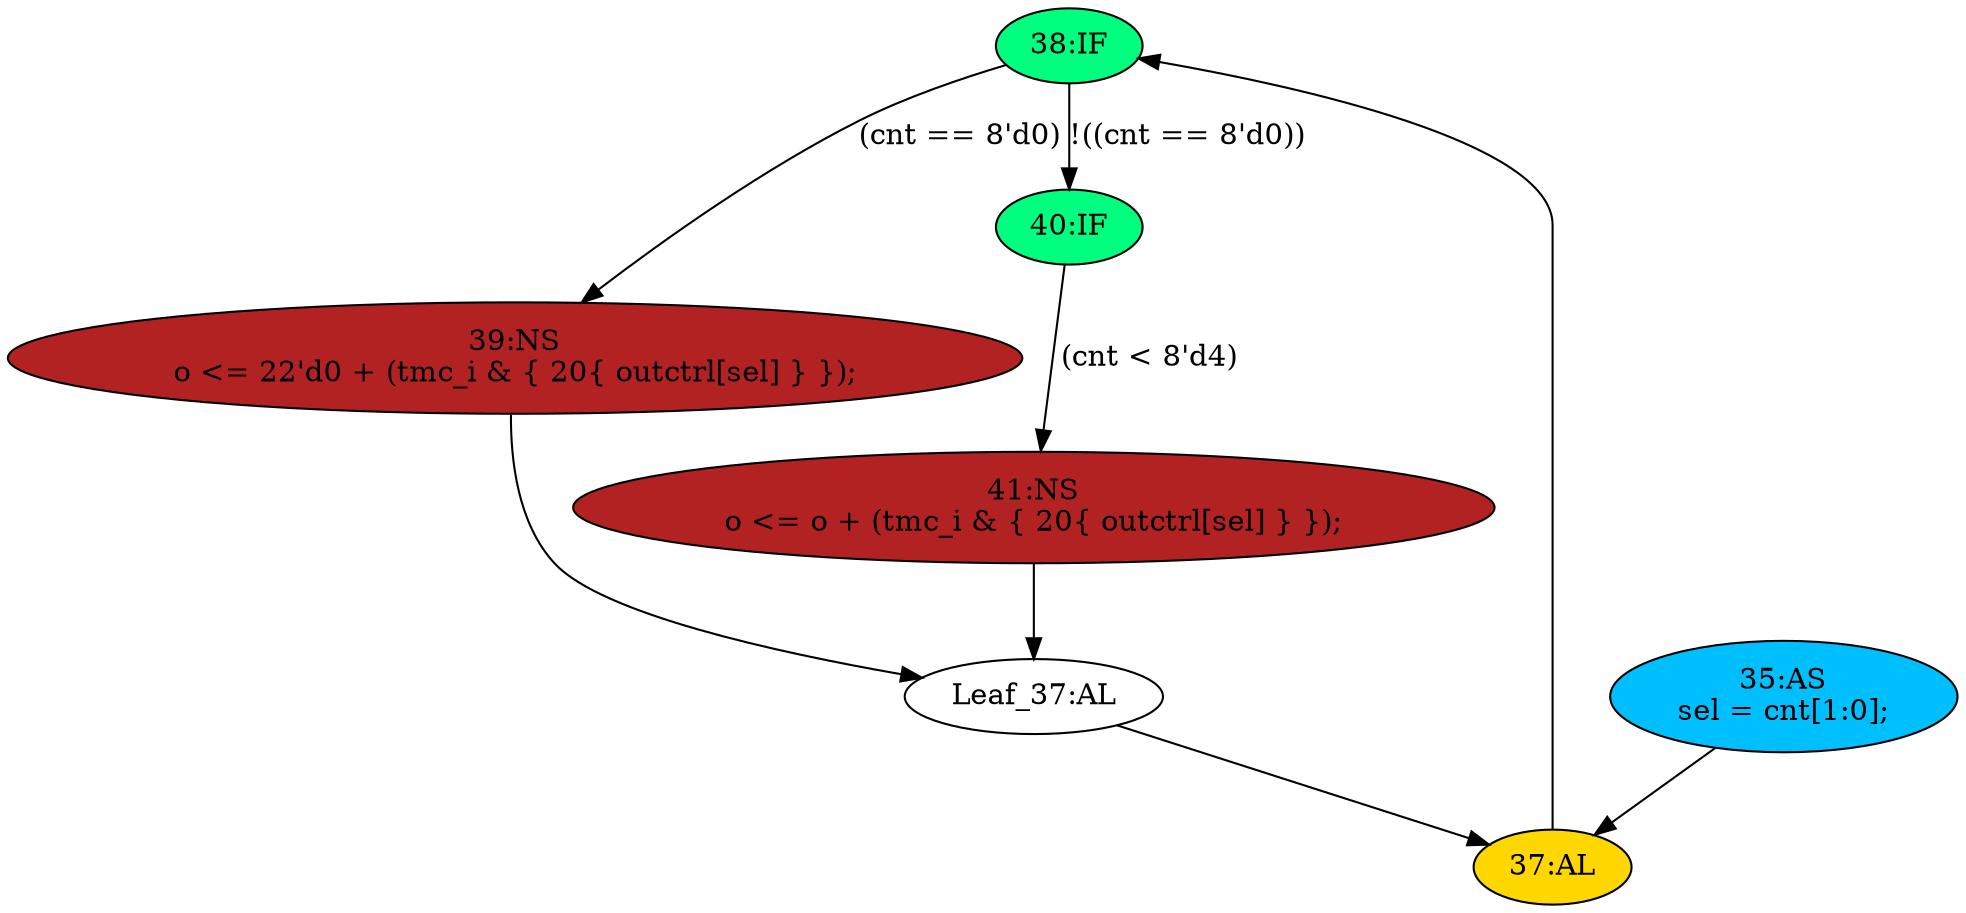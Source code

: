 strict digraph "compose( ,  )" {
	node [label="\N"];
	"38:IF"	 [ast="<pyverilog.vparser.ast.IfStatement object at 0x7f3e07b55850>",
		fillcolor=springgreen,
		label="38:IF",
		statements="[]",
		style=filled,
		typ=IfStatement];
	"39:NS"	 [ast="<pyverilog.vparser.ast.NonblockingSubstitution object at 0x7f3e077b38d0>",
		fillcolor=firebrick,
		label="39:NS
o <= 22'd0 + (tmc_i & { 20{ outctrl[sel] } });",
		statements="[<pyverilog.vparser.ast.NonblockingSubstitution object at 0x7f3e077b38d0>]",
		style=filled,
		typ=NonblockingSubstitution];
	"38:IF" -> "39:NS"	 [cond="['cnt']",
		label="(cnt == 8'd0)",
		lineno=38];
	"40:IF"	 [ast="<pyverilog.vparser.ast.IfStatement object at 0x7f3e07a94a50>",
		fillcolor=springgreen,
		label="40:IF",
		statements="[]",
		style=filled,
		typ=IfStatement];
	"38:IF" -> "40:IF"	 [cond="['cnt']",
		label="!((cnt == 8'd0))",
		lineno=38];
	"35:AS"	 [ast="<pyverilog.vparser.ast.Assign object at 0x7f3e077b8fd0>",
		def_var="['sel']",
		fillcolor=deepskyblue,
		label="35:AS
sel = cnt[1:0];",
		statements="[]",
		style=filled,
		typ=Assign,
		use_var="['cnt']"];
	"37:AL"	 [ast="<pyverilog.vparser.ast.Always object at 0x7f3e077cb090>",
		clk_sens=True,
		fillcolor=gold,
		label="37:AL",
		sens="['clk_i']",
		statements="[]",
		style=filled,
		typ=Always,
		use_var="['outctrl', 'tmc_i', 'cnt', 'sel', 'o']"];
	"35:AS" -> "37:AL";
	"41:NS"	 [ast="<pyverilog.vparser.ast.NonblockingSubstitution object at 0x7f3e07a94dd0>",
		fillcolor=firebrick,
		label="41:NS
o <= o + (tmc_i & { 20{ outctrl[sel] } });",
		statements="[<pyverilog.vparser.ast.NonblockingSubstitution object at 0x7f3e07a94dd0>]",
		style=filled,
		typ=NonblockingSubstitution];
	"Leaf_37:AL"	 [def_var="['o']",
		label="Leaf_37:AL"];
	"41:NS" -> "Leaf_37:AL"	 [cond="[]",
		lineno=None];
	"Leaf_37:AL" -> "37:AL";
	"39:NS" -> "Leaf_37:AL"	 [cond="[]",
		lineno=None];
	"37:AL" -> "38:IF"	 [cond="[]",
		lineno=None];
	"40:IF" -> "41:NS"	 [cond="['cnt']",
		label="(cnt < 8'd4)",
		lineno=40];
}

